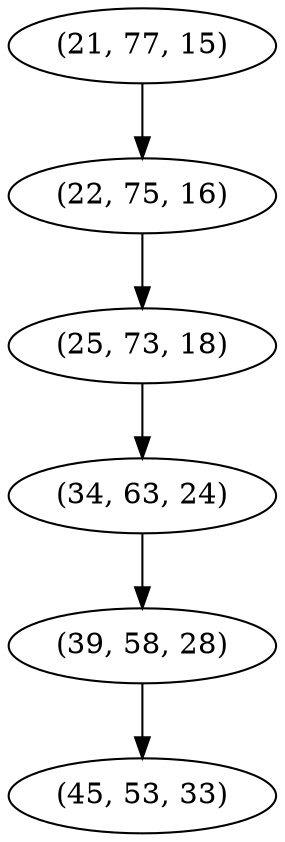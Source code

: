 digraph tree {
    "(21, 77, 15)";
    "(22, 75, 16)";
    "(25, 73, 18)";
    "(34, 63, 24)";
    "(39, 58, 28)";
    "(45, 53, 33)";
    "(21, 77, 15)" -> "(22, 75, 16)";
    "(22, 75, 16)" -> "(25, 73, 18)";
    "(25, 73, 18)" -> "(34, 63, 24)";
    "(34, 63, 24)" -> "(39, 58, 28)";
    "(39, 58, 28)" -> "(45, 53, 33)";
}
